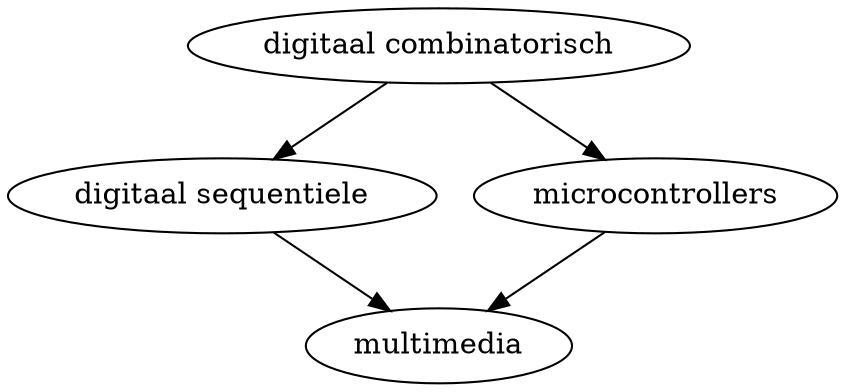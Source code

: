 digraph vakken {
	digitaal_sequentieel[label="digitaal sequentiele"]
  digitaal_combinatorisch[label="digitaal combinatorisch"]
  multimedia[label="multimedia"]

  digitaal_combinatorisch -> digitaal_sequentieel
	digitaal_combinatorisch -> microcontrollers
  digitaal_sequentieel -> multimedia
  microcontrollers -> multimedia

}
